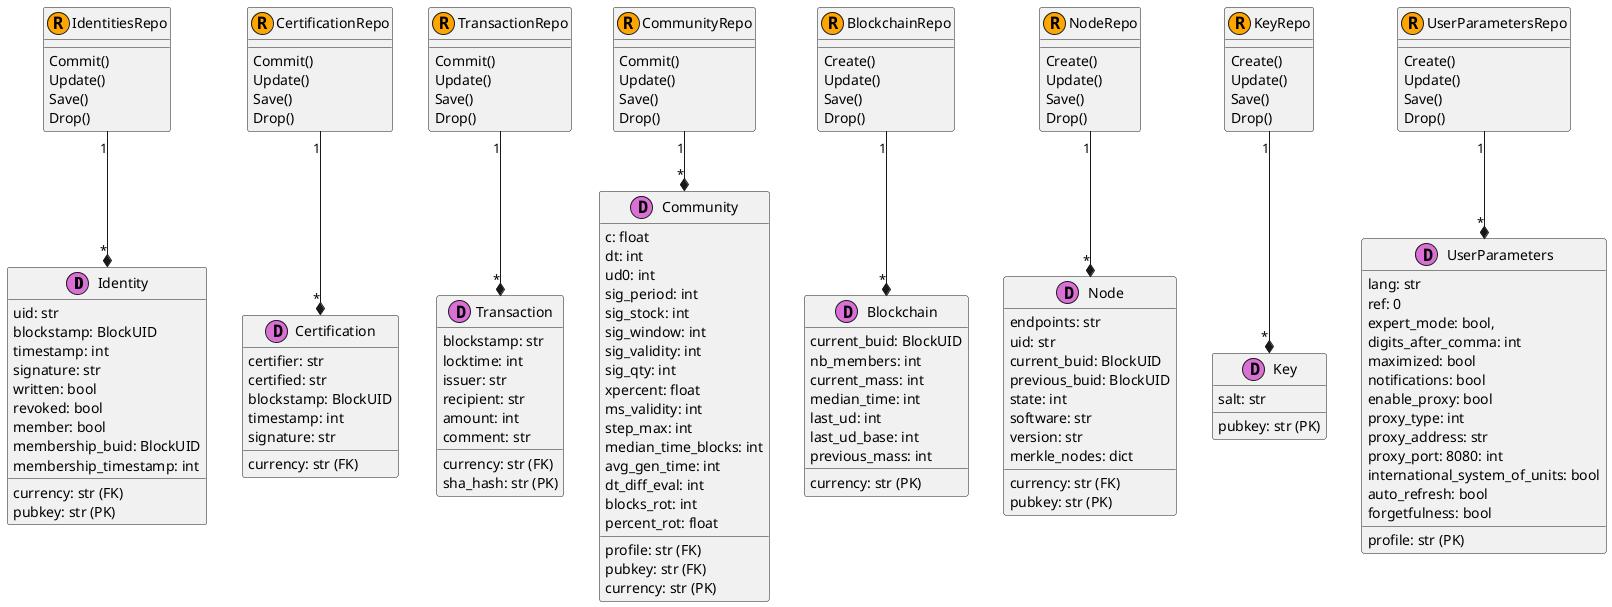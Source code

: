 @startuml


class Identity << (D,orchid) >> {
    currency: str (FK)
    uid: str
    pubkey: str (PK)
    blockstamp: BlockUID
    timestamp: int
    signature: str
    written: bool
    revoked: bool
    member: bool
    membership_buid: BlockUID
    membership_timestamp: int
}

class Certification << (D,orchid) >> {
    currency: str (FK)
    certifier: str
    certified: str
    blockstamp: BlockUID
    timestamp: int
    signature: str
}

class Transaction  << (D,orchid) >> {
    currency: str (FK)
    blockstamp: str
    locktime: int
    issuer: str
    recipient: str
    amount: int
    comment: str
    sha_hash: str (PK)
}

class Community  << (D,orchid) >> {
    profile: str (FK)
    pubkey: str (FK)
    currency: str (PK)
    c: float
    dt: int
    ud0: int
    sig_period: int
    sig_stock: int
    sig_window: int
    sig_validity: int
    sig_qty: int
    xpercent: float
    ms_validity: int
    step_max: int
    median_time_blocks: int
    avg_gen_time: int
    dt_diff_eval: int
    blocks_rot: int
    percent_rot: float
}

class Blockchain  << (D,orchid) >> {
    currency: str (PK)
    current_buid: BlockUID
    nb_members: int
    current_mass: int
    median_time: int
    last_ud: int
    last_ud_base: int
    previous_mass: int
}

class Node  << (D,orchid) >> {
    currency: str (FK)
    endpoints: str
    uid: str
    pubkey: str (PK)
    current_buid: BlockUID
    previous_buid: BlockUID
    state: int
    software: str
    version: str
    merkle_nodes: dict
}

class Key  << (D,orchid) >> {
    pubkey: str (PK)
    salt: str
}

class UserParameters  << (D,orchid) >> {
    profile: str (PK)
    lang: str
    ref: 0
    expert_mode: bool,
    digits_after_comma: int
    maximized: bool
    notifications: bool
    enable_proxy: bool
    proxy_type: int
    proxy_address: str
    proxy_port: 8080: int
    international_system_of_units: bool
    auto_refresh: bool
    forgetfulness: bool
}

class UserParametersRepo << (R,orange) >> {
    Create()
    Update()
    Save()
    Drop()
}


class KeyRepo << (R,orange) >>  {
    Create()
    Update()
    Save()
    Drop()
}


class NodeRepo << (R,orange) >>   {
    Create()
    Update()
    Save()
    Drop()
}

class BlockchainRepo << (R,orange) >>  {
    Create()
    Update()
    Save()
    Drop()
}
class CommunityRepo << (R,orange) >>  {
    Commit()
    Update()
    Save()
    Drop()
}
class TransactionRepo << (R,orange) >>  {
    Commit()
    Update()
    Save()
    Drop()
}
class CertificationRepo  << (R,orange) >> {
    Commit()
    Update()
    Save()
    Drop()
}
class IdentitiesRepo  << (R,orange) >>  {
    Commit()
    Update()
    Save()
    Drop()
}

IdentitiesRepo "1" --* "*" Identity

CertificationRepo "1" --* "*" Certification

TransactionRepo "1" --* "*" Transaction

CommunityRepo "1" --* "*" Community

BlockchainRepo "1" --* "*" Blockchain

NodeRepo "1" --* "*" Node

KeyRepo "1" --* "*" Key

UserParametersRepo "1" --* "*" UserParameters


@enduml